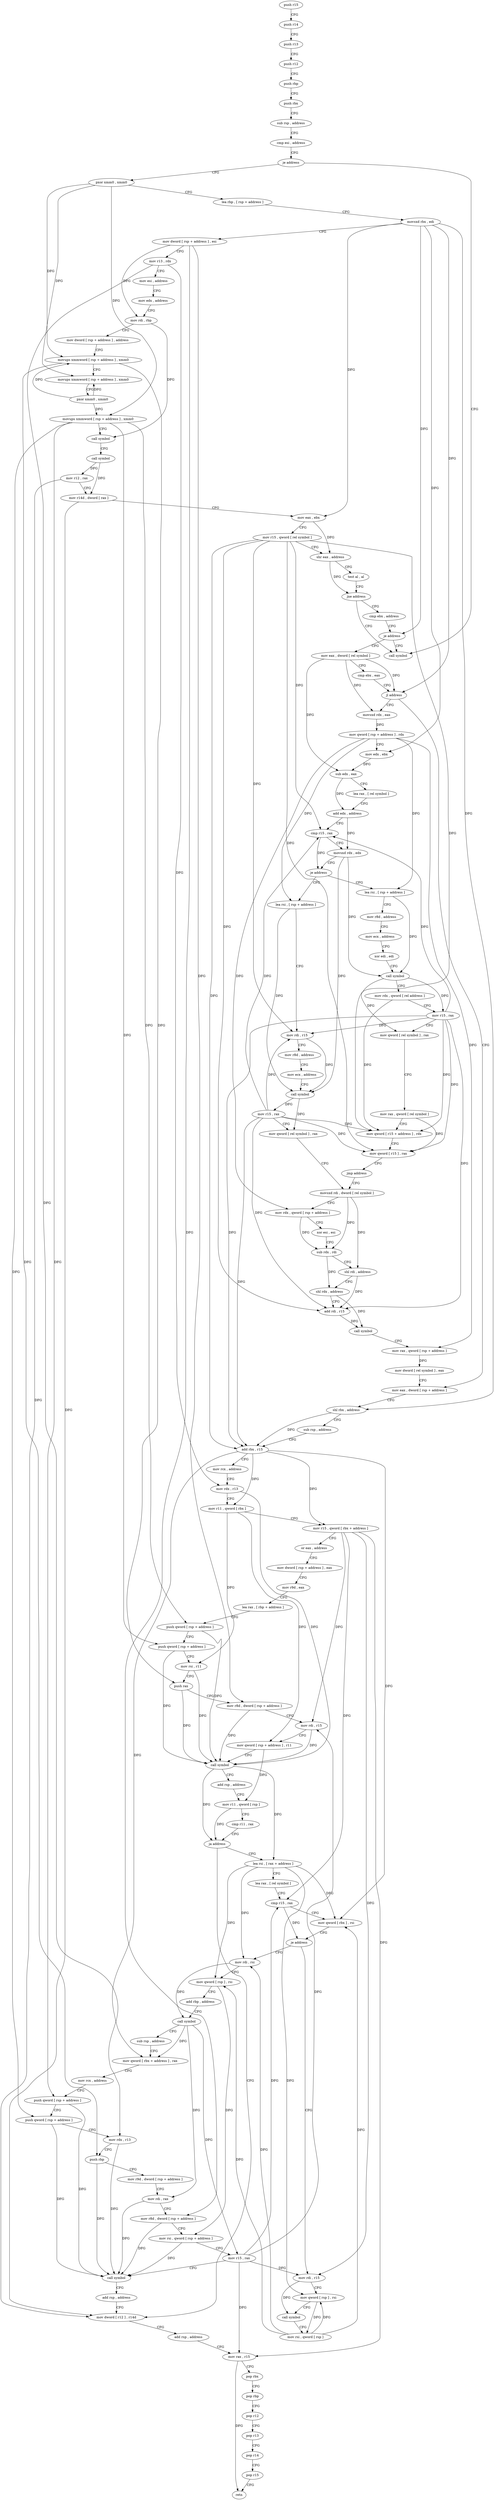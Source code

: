 digraph "func" {
"4232112" [label = "push r15" ]
"4232114" [label = "push r14" ]
"4232116" [label = "push r13" ]
"4232118" [label = "push r12" ]
"4232120" [label = "push rbp" ]
"4232121" [label = "push rbx" ]
"4232122" [label = "sub rsp , address" ]
"4232126" [label = "cmp esi , address" ]
"4232129" [label = "je address" ]
"4232651" [label = "call symbol" ]
"4232135" [label = "pxor xmm0 , xmm0" ]
"4232139" [label = "lea rbp , [ rsp + address ]" ]
"4232144" [label = "movsxd rbx , edi" ]
"4232147" [label = "mov dword [ rsp + address ] , esi" ]
"4232151" [label = "mov r13 , rdx" ]
"4232154" [label = "mov esi , address" ]
"4232159" [label = "mov edx , address" ]
"4232164" [label = "mov rdi , rbp" ]
"4232167" [label = "mov dword [ rsp + address ] , address" ]
"4232175" [label = "movups xmmword [ rsp + address ] , xmm0" ]
"4232180" [label = "movups xmmword [ rsp + address ] , xmm0" ]
"4232185" [label = "pxor xmm0 , xmm0" ]
"4232189" [label = "movups xmmword [ rsp + address ] , xmm0" ]
"4232194" [label = "call symbol" ]
"4232199" [label = "call symbol" ]
"4232204" [label = "mov r12 , rax" ]
"4232207" [label = "mov r14d , dword [ rax ]" ]
"4232210" [label = "mov eax , ebx" ]
"4232212" [label = "mov r15 , qword [ rel symbol ]" ]
"4232219" [label = "shr eax , address" ]
"4232222" [label = "test al , al" ]
"4232224" [label = "jne address" ]
"4232230" [label = "cmp ebx , address" ]
"4232236" [label = "je address" ]
"4232242" [label = "mov eax , dword [ rel symbol ]" ]
"4232248" [label = "cmp ebx , eax" ]
"4232250" [label = "jl address" ]
"4232364" [label = "mov eax , dword [ rsp + address ]" ]
"4232252" [label = "movsxd rdx , eax" ]
"4232368" [label = "shl rbx , address" ]
"4232372" [label = "sub rsp , address" ]
"4232376" [label = "add rbx , r15" ]
"4232379" [label = "mov rcx , address" ]
"4232386" [label = "mov rdx , r13" ]
"4232389" [label = "mov r11 , qword [ rbx ]" ]
"4232392" [label = "mov r15 , qword [ rbx + address ]" ]
"4232396" [label = "or eax , address" ]
"4232399" [label = "mov dword [ rsp + address ] , eax" ]
"4232403" [label = "mov r9d , eax" ]
"4232406" [label = "lea rax , [ rbp + address ]" ]
"4232410" [label = "push qword [ rsp + address ]" ]
"4232414" [label = "push qword [ rsp + address ]" ]
"4232418" [label = "mov rsi , r11" ]
"4232421" [label = "push rax" ]
"4232422" [label = "mov r8d , dword [ rsp + address ]" ]
"4232427" [label = "mov rdi , r15" ]
"4232430" [label = "mov qword [ rsp + address ] , r11" ]
"4232435" [label = "call symbol" ]
"4232440" [label = "add rsp , address" ]
"4232444" [label = "mov r11 , qword [ rsp ]" ]
"4232448" [label = "cmp r11 , rax" ]
"4232451" [label = "ja address" ]
"4232561" [label = "mov dword [ r12 ] , r14d" ]
"4232453" [label = "lea rsi , [ rax + address ]" ]
"4232255" [label = "mov qword [ rsp + address ] , rdx" ]
"4232260" [label = "mov edx , ebx" ]
"4232262" [label = "sub edx , eax" ]
"4232264" [label = "lea rax , [ rel symbol ]" ]
"4232271" [label = "add edx , address" ]
"4232274" [label = "cmp r15 , rax" ]
"4232277" [label = "movsxd rdx , edx" ]
"4232280" [label = "je address" ]
"4232592" [label = "lea rsi , [ rsp + address ]" ]
"4232286" [label = "lea rsi , [ rsp + address ]" ]
"4232565" [label = "add rsp , address" ]
"4232569" [label = "mov rax , r15" ]
"4232572" [label = "pop rbx" ]
"4232573" [label = "pop rbp" ]
"4232574" [label = "pop r12" ]
"4232576" [label = "pop r13" ]
"4232578" [label = "pop r14" ]
"4232580" [label = "pop r15" ]
"4232582" [label = "retn" ]
"4232457" [label = "lea rax , [ rel symbol ]" ]
"4232464" [label = "cmp r15 , rax" ]
"4232467" [label = "mov qword [ rbx ] , rsi" ]
"4232470" [label = "je address" ]
"4232488" [label = "mov rdi , rsi" ]
"4232472" [label = "mov rdi , r15" ]
"4232597" [label = "mov r8d , address" ]
"4232603" [label = "mov ecx , address" ]
"4232608" [label = "xor edi , edi" ]
"4232610" [label = "call symbol" ]
"4232615" [label = "mov rdx , qword [ rel address ]" ]
"4232622" [label = "mov r15 , rax" ]
"4232625" [label = "mov qword [ rel symbol ] , rax" ]
"4232632" [label = "mov rax , qword [ rel symbol ]" ]
"4232639" [label = "mov qword [ r15 + address ] , rdx" ]
"4232643" [label = "mov qword [ r15 ] , rax" ]
"4232646" [label = "jmp address" ]
"4232320" [label = "movsxd rdi , dword [ rel symbol ]" ]
"4232291" [label = "mov rdi , r15" ]
"4232294" [label = "mov r8d , address" ]
"4232300" [label = "mov ecx , address" ]
"4232305" [label = "call symbol" ]
"4232310" [label = "mov r15 , rax" ]
"4232313" [label = "mov qword [ rel symbol ] , rax" ]
"4232491" [label = "mov qword [ rsp ] , rsi" ]
"4232495" [label = "add rbp , address" ]
"4232499" [label = "call symbol" ]
"4232504" [label = "sub rsp , address" ]
"4232508" [label = "mov qword [ rbx + address ] , rax" ]
"4232512" [label = "mov rcx , address" ]
"4232519" [label = "push qword [ rsp + address ]" ]
"4232523" [label = "push qword [ rsp + address ]" ]
"4232527" [label = "mov rdx , r13" ]
"4232530" [label = "push rbp" ]
"4232531" [label = "mov r9d , dword [ rsp + address ]" ]
"4232536" [label = "mov rdi , rax" ]
"4232539" [label = "mov r8d , dword [ rsp + address ]" ]
"4232544" [label = "mov rsi , qword [ rsp + address ]" ]
"4232549" [label = "mov r15 , rax" ]
"4232552" [label = "call symbol" ]
"4232557" [label = "add rsp , address" ]
"4232475" [label = "mov qword [ rsp ] , rsi" ]
"4232479" [label = "call symbol" ]
"4232484" [label = "mov rsi , qword [ rsp ]" ]
"4232327" [label = "mov rdx , qword [ rsp + address ]" ]
"4232332" [label = "xor esi , esi" ]
"4232334" [label = "sub rdx , rdi" ]
"4232337" [label = "shl rdi , address" ]
"4232341" [label = "shl rdx , address" ]
"4232345" [label = "add rdi , r15" ]
"4232348" [label = "call symbol" ]
"4232353" [label = "mov rax , qword [ rsp + address ]" ]
"4232358" [label = "mov dword [ rel symbol ] , eax" ]
"4232112" -> "4232114" [ label = "CFG" ]
"4232114" -> "4232116" [ label = "CFG" ]
"4232116" -> "4232118" [ label = "CFG" ]
"4232118" -> "4232120" [ label = "CFG" ]
"4232120" -> "4232121" [ label = "CFG" ]
"4232121" -> "4232122" [ label = "CFG" ]
"4232122" -> "4232126" [ label = "CFG" ]
"4232126" -> "4232129" [ label = "CFG" ]
"4232129" -> "4232651" [ label = "CFG" ]
"4232129" -> "4232135" [ label = "CFG" ]
"4232135" -> "4232139" [ label = "CFG" ]
"4232135" -> "4232175" [ label = "DFG" ]
"4232135" -> "4232180" [ label = "DFG" ]
"4232135" -> "4232189" [ label = "DFG" ]
"4232139" -> "4232144" [ label = "CFG" ]
"4232144" -> "4232147" [ label = "CFG" ]
"4232144" -> "4232210" [ label = "DFG" ]
"4232144" -> "4232236" [ label = "DFG" ]
"4232144" -> "4232250" [ label = "DFG" ]
"4232144" -> "4232368" [ label = "DFG" ]
"4232144" -> "4232260" [ label = "DFG" ]
"4232147" -> "4232151" [ label = "CFG" ]
"4232147" -> "4232422" [ label = "DFG" ]
"4232147" -> "4232539" [ label = "DFG" ]
"4232147" -> "4232164" [ label = "DFG" ]
"4232151" -> "4232154" [ label = "CFG" ]
"4232151" -> "4232386" [ label = "DFG" ]
"4232151" -> "4232527" [ label = "DFG" ]
"4232154" -> "4232159" [ label = "CFG" ]
"4232159" -> "4232164" [ label = "CFG" ]
"4232164" -> "4232167" [ label = "CFG" ]
"4232164" -> "4232194" [ label = "DFG" ]
"4232167" -> "4232175" [ label = "CFG" ]
"4232175" -> "4232180" [ label = "CFG" ]
"4232175" -> "4232421" [ label = "DFG" ]
"4232175" -> "4232530" [ label = "DFG" ]
"4232180" -> "4232185" [ label = "CFG" ]
"4232185" -> "4232189" [ label = "DFG" ]
"4232185" -> "4232175" [ label = "DFG" ]
"4232185" -> "4232180" [ label = "DFG" ]
"4232189" -> "4232194" [ label = "CFG" ]
"4232189" -> "4232410" [ label = "DFG" ]
"4232189" -> "4232414" [ label = "DFG" ]
"4232189" -> "4232519" [ label = "DFG" ]
"4232189" -> "4232523" [ label = "DFG" ]
"4232194" -> "4232199" [ label = "CFG" ]
"4232199" -> "4232204" [ label = "DFG" ]
"4232199" -> "4232207" [ label = "DFG" ]
"4232204" -> "4232207" [ label = "CFG" ]
"4232204" -> "4232561" [ label = "DFG" ]
"4232207" -> "4232210" [ label = "CFG" ]
"4232207" -> "4232561" [ label = "DFG" ]
"4232210" -> "4232212" [ label = "CFG" ]
"4232210" -> "4232219" [ label = "DFG" ]
"4232212" -> "4232219" [ label = "CFG" ]
"4232212" -> "4232376" [ label = "DFG" ]
"4232212" -> "4232274" [ label = "DFG" ]
"4232212" -> "4232639" [ label = "DFG" ]
"4232212" -> "4232643" [ label = "DFG" ]
"4232212" -> "4232291" [ label = "DFG" ]
"4232212" -> "4232345" [ label = "DFG" ]
"4232219" -> "4232222" [ label = "CFG" ]
"4232219" -> "4232224" [ label = "DFG" ]
"4232222" -> "4232224" [ label = "CFG" ]
"4232224" -> "4232651" [ label = "CFG" ]
"4232224" -> "4232230" [ label = "CFG" ]
"4232230" -> "4232236" [ label = "CFG" ]
"4232236" -> "4232651" [ label = "CFG" ]
"4232236" -> "4232242" [ label = "CFG" ]
"4232242" -> "4232248" [ label = "CFG" ]
"4232242" -> "4232250" [ label = "DFG" ]
"4232242" -> "4232252" [ label = "DFG" ]
"4232242" -> "4232262" [ label = "DFG" ]
"4232248" -> "4232250" [ label = "CFG" ]
"4232250" -> "4232364" [ label = "CFG" ]
"4232250" -> "4232252" [ label = "CFG" ]
"4232364" -> "4232368" [ label = "CFG" ]
"4232252" -> "4232255" [ label = "DFG" ]
"4232368" -> "4232372" [ label = "CFG" ]
"4232368" -> "4232376" [ label = "DFG" ]
"4232372" -> "4232376" [ label = "CFG" ]
"4232376" -> "4232379" [ label = "CFG" ]
"4232376" -> "4232389" [ label = "DFG" ]
"4232376" -> "4232392" [ label = "DFG" ]
"4232376" -> "4232467" [ label = "DFG" ]
"4232376" -> "4232508" [ label = "DFG" ]
"4232379" -> "4232386" [ label = "CFG" ]
"4232386" -> "4232389" [ label = "CFG" ]
"4232386" -> "4232435" [ label = "DFG" ]
"4232389" -> "4232392" [ label = "CFG" ]
"4232389" -> "4232418" [ label = "DFG" ]
"4232389" -> "4232430" [ label = "DFG" ]
"4232392" -> "4232396" [ label = "CFG" ]
"4232392" -> "4232427" [ label = "DFG" ]
"4232392" -> "4232569" [ label = "DFG" ]
"4232392" -> "4232464" [ label = "DFG" ]
"4232392" -> "4232472" [ label = "DFG" ]
"4232396" -> "4232399" [ label = "CFG" ]
"4232399" -> "4232403" [ label = "CFG" ]
"4232403" -> "4232406" [ label = "CFG" ]
"4232406" -> "4232410" [ label = "CFG" ]
"4232410" -> "4232414" [ label = "CFG" ]
"4232410" -> "4232435" [ label = "DFG" ]
"4232414" -> "4232418" [ label = "CFG" ]
"4232414" -> "4232435" [ label = "DFG" ]
"4232418" -> "4232421" [ label = "CFG" ]
"4232418" -> "4232435" [ label = "DFG" ]
"4232421" -> "4232422" [ label = "CFG" ]
"4232421" -> "4232435" [ label = "DFG" ]
"4232422" -> "4232427" [ label = "CFG" ]
"4232422" -> "4232435" [ label = "DFG" ]
"4232427" -> "4232430" [ label = "CFG" ]
"4232427" -> "4232435" [ label = "DFG" ]
"4232430" -> "4232435" [ label = "CFG" ]
"4232430" -> "4232444" [ label = "DFG" ]
"4232435" -> "4232440" [ label = "CFG" ]
"4232435" -> "4232451" [ label = "DFG" ]
"4232435" -> "4232453" [ label = "DFG" ]
"4232440" -> "4232444" [ label = "CFG" ]
"4232444" -> "4232448" [ label = "CFG" ]
"4232444" -> "4232451" [ label = "DFG" ]
"4232448" -> "4232451" [ label = "CFG" ]
"4232451" -> "4232561" [ label = "CFG" ]
"4232451" -> "4232453" [ label = "CFG" ]
"4232561" -> "4232565" [ label = "CFG" ]
"4232453" -> "4232457" [ label = "CFG" ]
"4232453" -> "4232467" [ label = "DFG" ]
"4232453" -> "4232488" [ label = "DFG" ]
"4232453" -> "4232491" [ label = "DFG" ]
"4232453" -> "4232475" [ label = "DFG" ]
"4232255" -> "4232260" [ label = "CFG" ]
"4232255" -> "4232327" [ label = "DFG" ]
"4232255" -> "4232353" [ label = "DFG" ]
"4232255" -> "4232592" [ label = "DFG" ]
"4232255" -> "4232286" [ label = "DFG" ]
"4232260" -> "4232262" [ label = "DFG" ]
"4232262" -> "4232264" [ label = "CFG" ]
"4232262" -> "4232271" [ label = "DFG" ]
"4232264" -> "4232271" [ label = "CFG" ]
"4232271" -> "4232274" [ label = "CFG" ]
"4232271" -> "4232277" [ label = "DFG" ]
"4232274" -> "4232277" [ label = "CFG" ]
"4232274" -> "4232280" [ label = "DFG" ]
"4232277" -> "4232280" [ label = "CFG" ]
"4232277" -> "4232610" [ label = "DFG" ]
"4232277" -> "4232305" [ label = "DFG" ]
"4232280" -> "4232592" [ label = "CFG" ]
"4232280" -> "4232286" [ label = "CFG" ]
"4232592" -> "4232597" [ label = "CFG" ]
"4232592" -> "4232610" [ label = "DFG" ]
"4232286" -> "4232291" [ label = "CFG" ]
"4232286" -> "4232305" [ label = "DFG" ]
"4232565" -> "4232569" [ label = "CFG" ]
"4232569" -> "4232572" [ label = "CFG" ]
"4232569" -> "4232582" [ label = "DFG" ]
"4232572" -> "4232573" [ label = "CFG" ]
"4232573" -> "4232574" [ label = "CFG" ]
"4232574" -> "4232576" [ label = "CFG" ]
"4232576" -> "4232578" [ label = "CFG" ]
"4232578" -> "4232580" [ label = "CFG" ]
"4232580" -> "4232582" [ label = "CFG" ]
"4232457" -> "4232464" [ label = "CFG" ]
"4232464" -> "4232467" [ label = "CFG" ]
"4232464" -> "4232470" [ label = "DFG" ]
"4232467" -> "4232470" [ label = "CFG" ]
"4232470" -> "4232488" [ label = "CFG" ]
"4232470" -> "4232472" [ label = "CFG" ]
"4232488" -> "4232491" [ label = "CFG" ]
"4232488" -> "4232499" [ label = "DFG" ]
"4232472" -> "4232475" [ label = "CFG" ]
"4232472" -> "4232479" [ label = "DFG" ]
"4232597" -> "4232603" [ label = "CFG" ]
"4232603" -> "4232608" [ label = "CFG" ]
"4232608" -> "4232610" [ label = "CFG" ]
"4232610" -> "4232615" [ label = "CFG" ]
"4232610" -> "4232622" [ label = "DFG" ]
"4232610" -> "4232625" [ label = "DFG" ]
"4232615" -> "4232622" [ label = "CFG" ]
"4232615" -> "4232639" [ label = "DFG" ]
"4232622" -> "4232625" [ label = "CFG" ]
"4232622" -> "4232376" [ label = "DFG" ]
"4232622" -> "4232274" [ label = "DFG" ]
"4232622" -> "4232639" [ label = "DFG" ]
"4232622" -> "4232643" [ label = "DFG" ]
"4232622" -> "4232291" [ label = "DFG" ]
"4232622" -> "4232345" [ label = "DFG" ]
"4232625" -> "4232632" [ label = "CFG" ]
"4232632" -> "4232639" [ label = "CFG" ]
"4232632" -> "4232643" [ label = "DFG" ]
"4232639" -> "4232643" [ label = "CFG" ]
"4232643" -> "4232646" [ label = "CFG" ]
"4232646" -> "4232320" [ label = "CFG" ]
"4232320" -> "4232327" [ label = "CFG" ]
"4232320" -> "4232334" [ label = "DFG" ]
"4232320" -> "4232337" [ label = "DFG" ]
"4232291" -> "4232294" [ label = "CFG" ]
"4232291" -> "4232305" [ label = "DFG" ]
"4232294" -> "4232300" [ label = "CFG" ]
"4232300" -> "4232305" [ label = "CFG" ]
"4232305" -> "4232310" [ label = "DFG" ]
"4232305" -> "4232313" [ label = "DFG" ]
"4232310" -> "4232313" [ label = "CFG" ]
"4232310" -> "4232376" [ label = "DFG" ]
"4232310" -> "4232274" [ label = "DFG" ]
"4232310" -> "4232291" [ label = "DFG" ]
"4232310" -> "4232639" [ label = "DFG" ]
"4232310" -> "4232643" [ label = "DFG" ]
"4232310" -> "4232345" [ label = "DFG" ]
"4232313" -> "4232320" [ label = "CFG" ]
"4232491" -> "4232495" [ label = "CFG" ]
"4232491" -> "4232544" [ label = "DFG" ]
"4232495" -> "4232499" [ label = "CFG" ]
"4232499" -> "4232504" [ label = "CFG" ]
"4232499" -> "4232508" [ label = "DFG" ]
"4232499" -> "4232536" [ label = "DFG" ]
"4232499" -> "4232549" [ label = "DFG" ]
"4232504" -> "4232508" [ label = "CFG" ]
"4232508" -> "4232512" [ label = "CFG" ]
"4232512" -> "4232519" [ label = "CFG" ]
"4232519" -> "4232523" [ label = "CFG" ]
"4232519" -> "4232552" [ label = "DFG" ]
"4232523" -> "4232527" [ label = "CFG" ]
"4232523" -> "4232552" [ label = "DFG" ]
"4232527" -> "4232530" [ label = "CFG" ]
"4232527" -> "4232552" [ label = "DFG" ]
"4232530" -> "4232531" [ label = "CFG" ]
"4232530" -> "4232552" [ label = "DFG" ]
"4232531" -> "4232536" [ label = "CFG" ]
"4232536" -> "4232539" [ label = "CFG" ]
"4232536" -> "4232552" [ label = "DFG" ]
"4232539" -> "4232544" [ label = "CFG" ]
"4232539" -> "4232552" [ label = "DFG" ]
"4232544" -> "4232549" [ label = "CFG" ]
"4232544" -> "4232552" [ label = "DFG" ]
"4232549" -> "4232552" [ label = "CFG" ]
"4232549" -> "4232427" [ label = "DFG" ]
"4232549" -> "4232569" [ label = "DFG" ]
"4232549" -> "4232464" [ label = "DFG" ]
"4232549" -> "4232472" [ label = "DFG" ]
"4232552" -> "4232557" [ label = "CFG" ]
"4232557" -> "4232561" [ label = "CFG" ]
"4232475" -> "4232479" [ label = "CFG" ]
"4232475" -> "4232484" [ label = "DFG" ]
"4232479" -> "4232484" [ label = "CFG" ]
"4232484" -> "4232488" [ label = "DFG" ]
"4232484" -> "4232467" [ label = "DFG" ]
"4232484" -> "4232491" [ label = "DFG" ]
"4232484" -> "4232475" [ label = "DFG" ]
"4232327" -> "4232332" [ label = "CFG" ]
"4232327" -> "4232334" [ label = "DFG" ]
"4232332" -> "4232334" [ label = "CFG" ]
"4232334" -> "4232337" [ label = "CFG" ]
"4232334" -> "4232341" [ label = "DFG" ]
"4232337" -> "4232341" [ label = "CFG" ]
"4232337" -> "4232345" [ label = "DFG" ]
"4232341" -> "4232345" [ label = "CFG" ]
"4232341" -> "4232348" [ label = "DFG" ]
"4232345" -> "4232348" [ label = "DFG" ]
"4232348" -> "4232353" [ label = "CFG" ]
"4232353" -> "4232358" [ label = "DFG" ]
"4232358" -> "4232364" [ label = "CFG" ]
}
